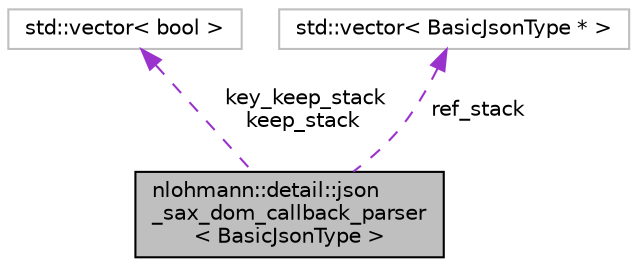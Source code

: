 digraph "nlohmann::detail::json_sax_dom_callback_parser&lt; BasicJsonType &gt;"
{
 // LATEX_PDF_SIZE
  edge [fontname="Helvetica",fontsize="10",labelfontname="Helvetica",labelfontsize="10"];
  node [fontname="Helvetica",fontsize="10",shape=record];
  Node1 [label="nlohmann::detail::json\l_sax_dom_callback_parser\l\< BasicJsonType \>",height=0.2,width=0.4,color="black", fillcolor="grey75", style="filled", fontcolor="black",tooltip=" "];
  Node2 -> Node1 [dir="back",color="darkorchid3",fontsize="10",style="dashed",label=" key_keep_stack\nkeep_stack" ,fontname="Helvetica"];
  Node2 [label="std::vector\< bool \>",height=0.2,width=0.4,color="grey75", fillcolor="white", style="filled",tooltip=" "];
  Node3 -> Node1 [dir="back",color="darkorchid3",fontsize="10",style="dashed",label=" ref_stack" ,fontname="Helvetica"];
  Node3 [label="std::vector\< BasicJsonType * \>",height=0.2,width=0.4,color="grey75", fillcolor="white", style="filled",tooltip=" "];
}

